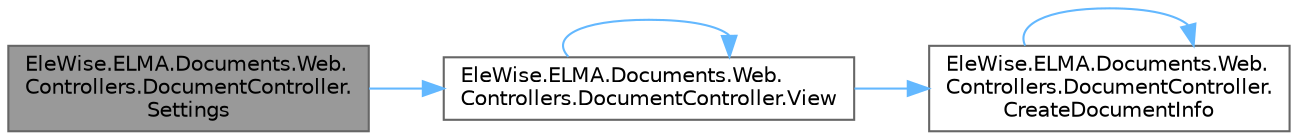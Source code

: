 digraph "EleWise.ELMA.Documents.Web.Controllers.DocumentController.Settings"
{
 // LATEX_PDF_SIZE
  bgcolor="transparent";
  edge [fontname=Helvetica,fontsize=10,labelfontname=Helvetica,labelfontsize=10];
  node [fontname=Helvetica,fontsize=10,shape=box,height=0.2,width=0.4];
  rankdir="LR";
  Node1 [id="Node000001",label="EleWise.ELMA.Documents.Web.\lControllers.DocumentController.\lSettings",height=0.2,width=0.4,color="gray40", fillcolor="grey60", style="filled", fontcolor="black",tooltip=" "];
  Node1 -> Node2 [id="edge1_Node000001_Node000002",color="steelblue1",style="solid",tooltip=" "];
  Node2 [id="Node000002",label="EleWise.ELMA.Documents.Web.\lControllers.DocumentController.View",height=0.2,width=0.4,color="grey40", fillcolor="white", style="filled",URL="$class_ele_wise_1_1_e_l_m_a_1_1_documents_1_1_web_1_1_controllers_1_1_document_controller.html#a793f6fa31101d000a31ab1aa96b4d7b8",tooltip=" "];
  Node2 -> Node3 [id="edge2_Node000002_Node000003",color="steelblue1",style="solid",tooltip=" "];
  Node3 [id="Node000003",label="EleWise.ELMA.Documents.Web.\lControllers.DocumentController.\lCreateDocumentInfo",height=0.2,width=0.4,color="grey40", fillcolor="white", style="filled",URL="$class_ele_wise_1_1_e_l_m_a_1_1_documents_1_1_web_1_1_controllers_1_1_document_controller.html#ab2e3ed75a9d0517d9c56b3592c09d519",tooltip="Создать модель отображения документа"];
  Node3 -> Node3 [id="edge3_Node000003_Node000003",color="steelblue1",style="solid",tooltip=" "];
  Node2 -> Node2 [id="edge4_Node000002_Node000002",color="steelblue1",style="solid",tooltip=" "];
}
